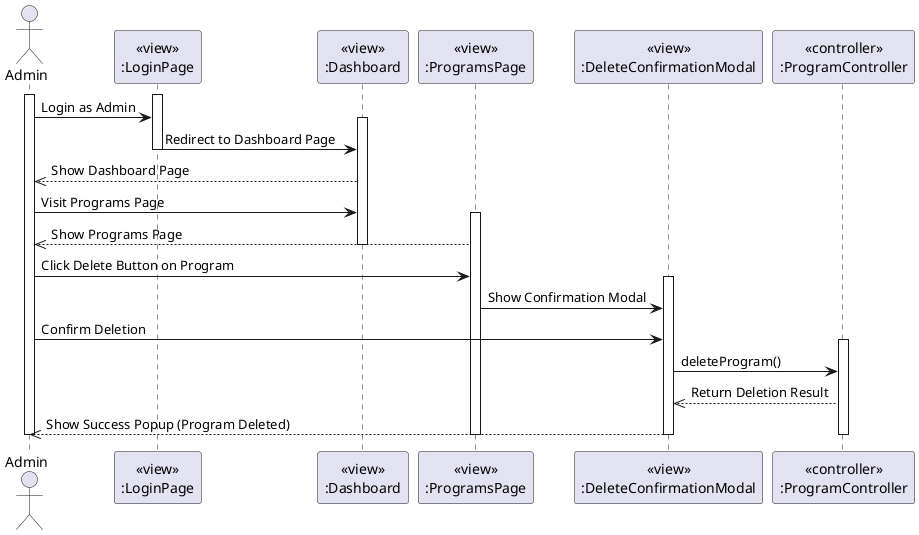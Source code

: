 @startuml DeleteProgram
actor Admin
participant LoginPageView [
  <<view>>
  :LoginPage
]

participant DashboardView [
  <<view>>
  :Dashboard
]

participant ProgramsView [
  <<view>>
  :ProgramsPage
]

participant DeleteConfirmationModalView [
  <<view>>
  :DeleteConfirmationModal
]

participant ProgramController [
  <<controller>>
  :ProgramController
]

activate Admin
activate LoginPageView
Admin -> LoginPageView: Login as Admin
activate DashboardView
LoginPageView -> DashboardView: Redirect to Dashboard Page
deactivate LoginPageView

DashboardView -->> Admin: Show Dashboard Page

Admin -> DashboardView: Visit Programs Page
activate ProgramsView
ProgramsView -->> Admin: Show Programs Page
deactivate DashboardView

Admin -> ProgramsView: Click Delete Button on Program

activate DeleteConfirmationModalView
ProgramsView -> DeleteConfirmationModalView: Show Confirmation Modal

Admin -> DeleteConfirmationModalView: Confirm Deletion

activate ProgramController
DeleteConfirmationModalView -> ProgramController: deleteProgram()
ProgramController -->> DeleteConfirmationModalView: Return Deletion Result
DeleteConfirmationModalView -->> Admin: Show Success Popup (Program Deleted)
deactivate ProgramController

deactivate Admin
deactivate ProgramsView
deactivate DeleteConfirmationModalView
@enduml
